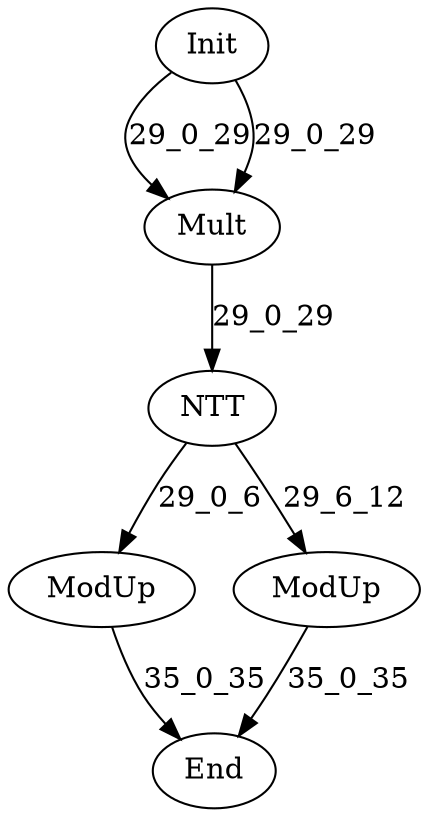 digraph G {
Init[label="Init"];
End[label="End"];
Multd1[label="Mult"];
ModUp1[label="ModUp"];
ModUp2[label="ModUp"];
NTT[label="NTT"];
Init -> Multd1[label="29_0_29"];
Init -> Multd1[label="29_0_29"];
Multd1 -> NTT[label="29_0_29"];
NTT -> ModUp1[label="29_0_6"];
NTT -> ModUp2[label="29_6_12"];
ModUp1 -> End[label="35_0_35"];
ModUp2 -> End[label="35_0_35"];
}